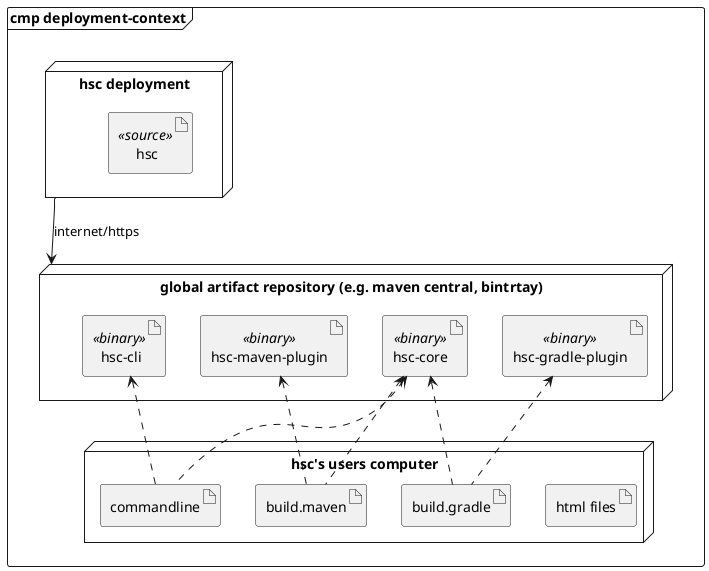 @startuml
frame "cmp deployment-context" {


node hscUser as "hsc's users computer" {
    artifact htmlfiles as "html files"
    artifact gradle as "build.gradle"
    artifact maven as "build.maven"
    artifact commandline as "commandline"


}


node repro as "global artifact repository (e.g. maven central, bintrtay)" {
    artifact hscCore as "hsc-core" <<binary>>
    artifact hscMavenPlugin as"hsc-maven-plugin" <<binary>>
    artifact hscGradlePlugin as "hsc-gradle-plugin" <<binary>>
    artifact hscCli as " hsc-cli" <<binary>>

}


node hscd as "hsc deployment" {
    artifact hscSrc as " hsc" <<source>>
}

hscd --> repro : internet/https
gradle -up[dashed]-> hscCore
gradle -up[dashed]-> hscGradlePlugin
maven -up[dashed]-> hscCore
maven -up[dashed]-> hscMavenPlugin
commandline -up[dashed]-> hscCore
commandline -up[dashed]-> hscCli

}
@enduml

